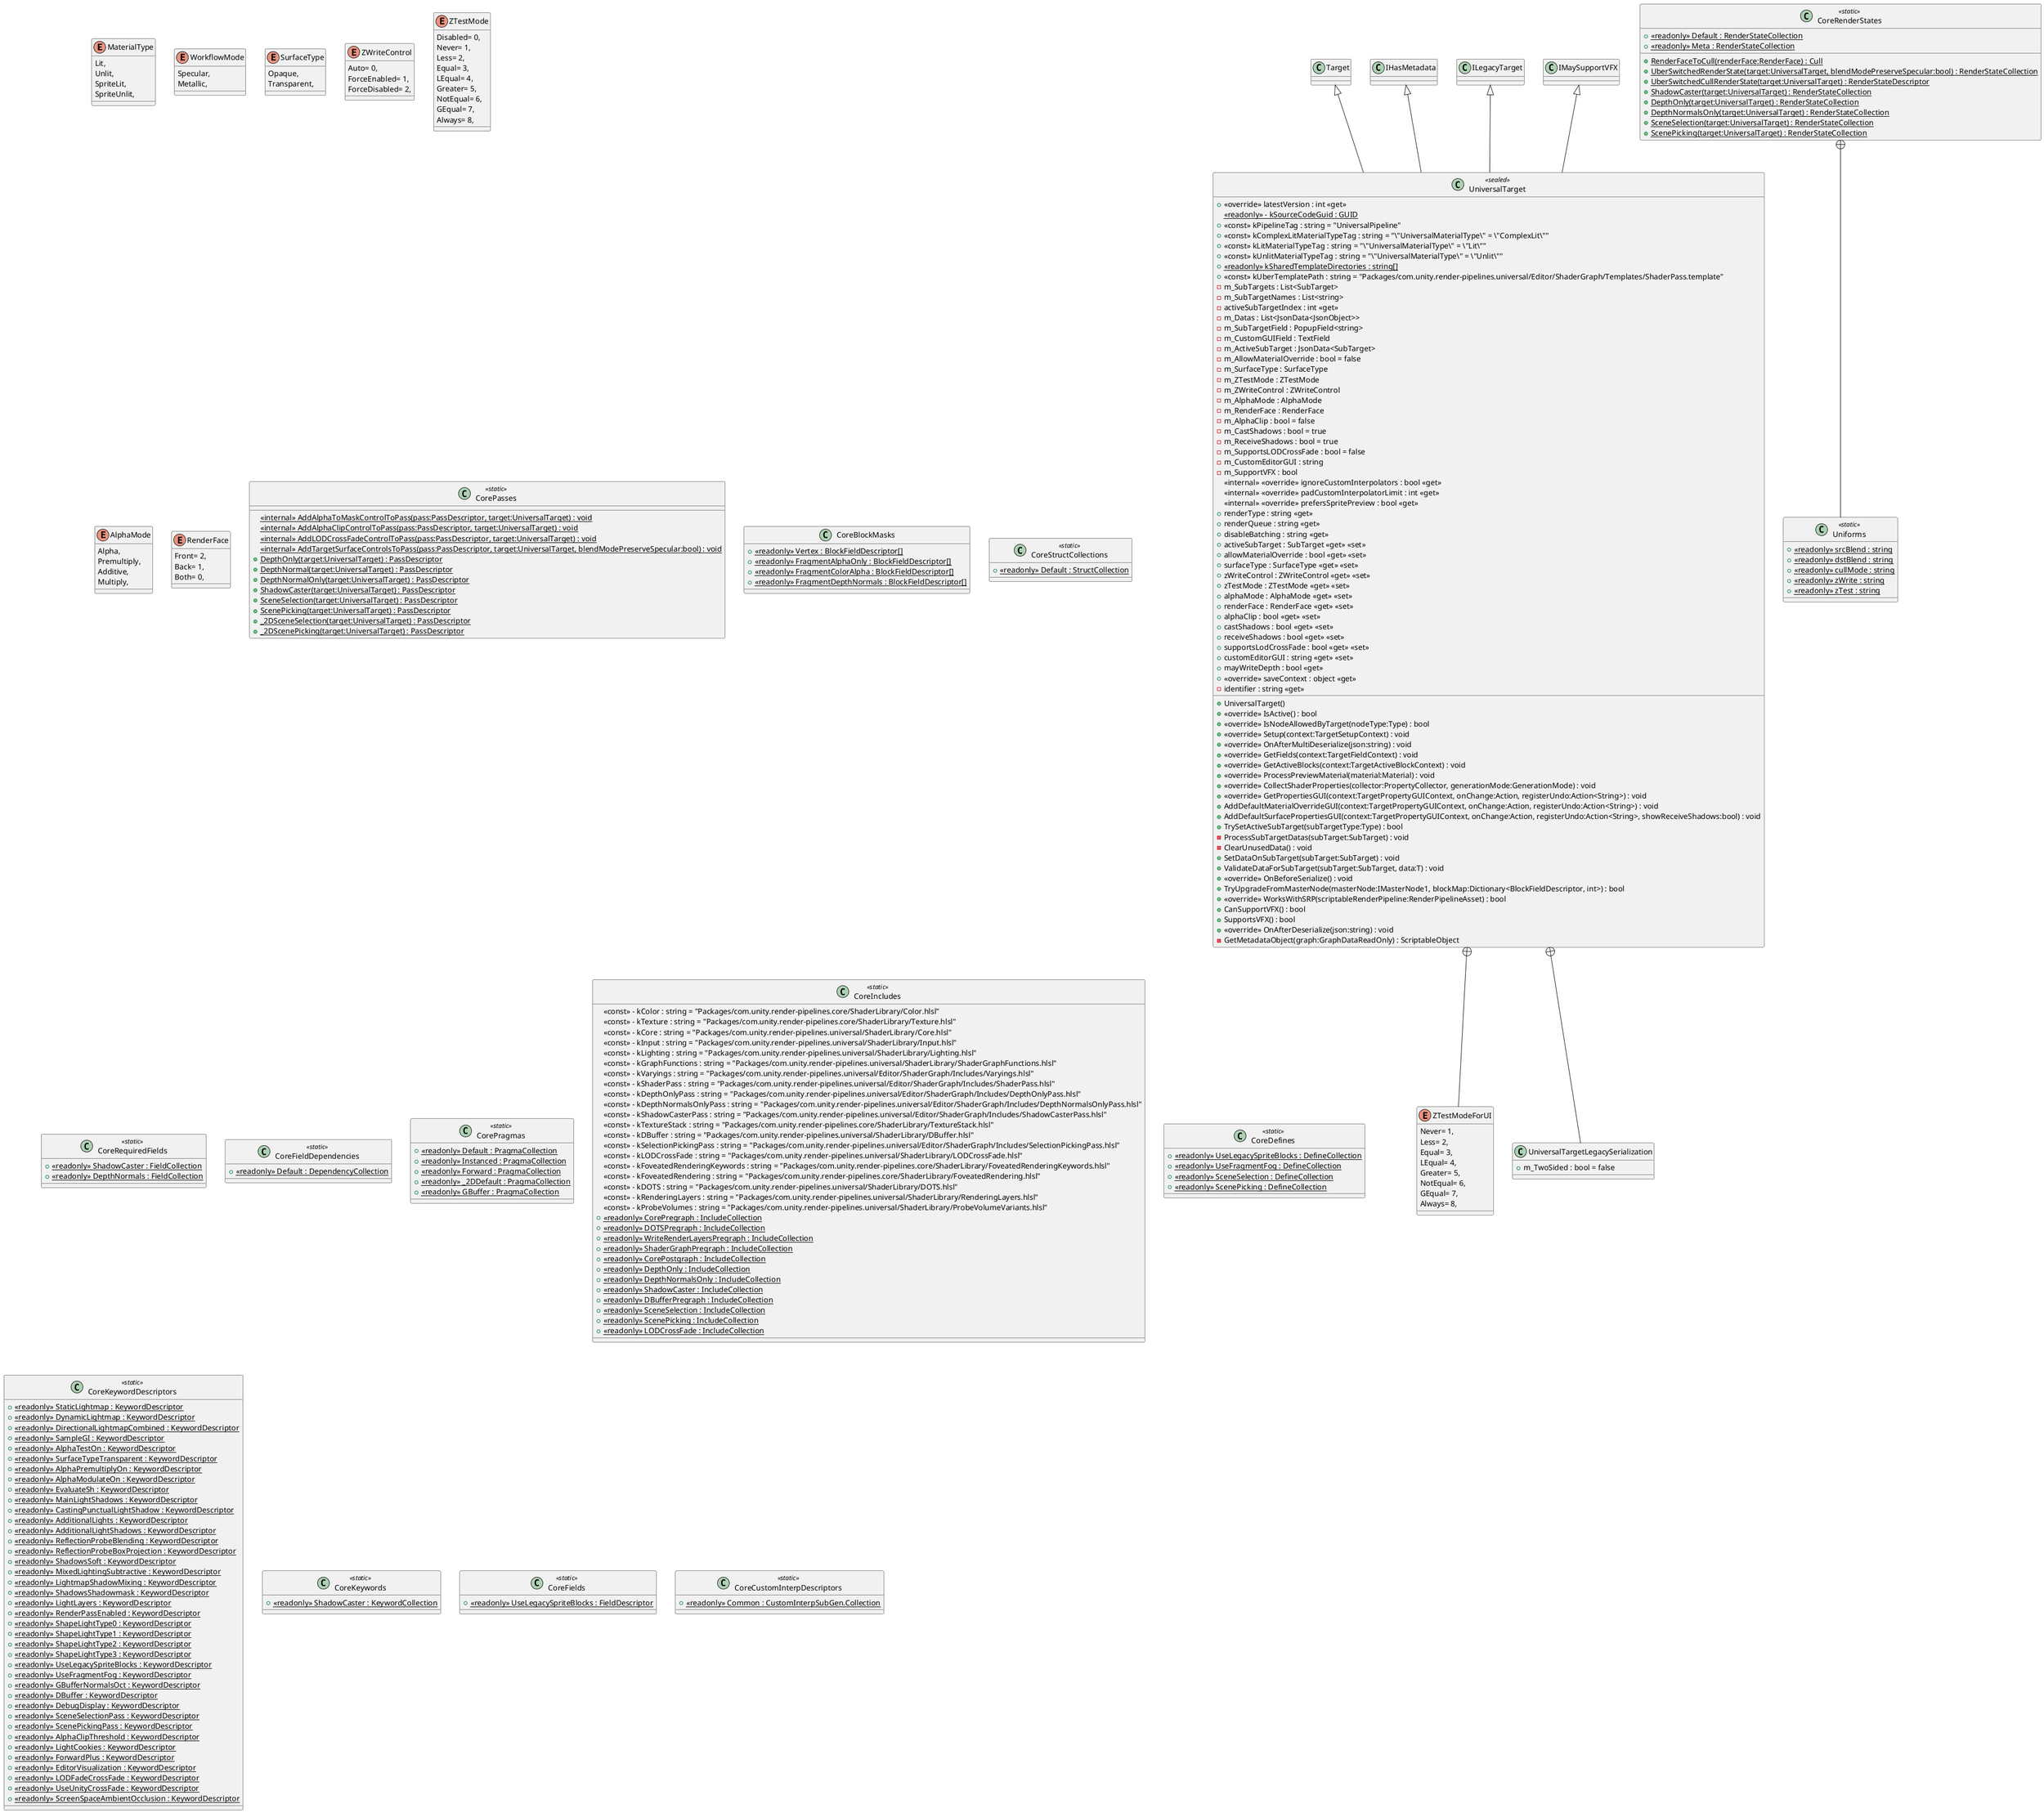 @startuml
enum MaterialType {
    Lit,
    Unlit,
    SpriteLit,
    SpriteUnlit,
}
enum WorkflowMode {
    Specular,
    Metallic,
}
enum SurfaceType {
    Opaque,
    Transparent,
}
enum ZWriteControl {
    Auto= 0,
    ForceEnabled= 1,
    ForceDisabled= 2,
}
enum ZTestMode {
    Disabled= 0,
    Never= 1,
    Less= 2,
    Equal= 3,
    LEqual= 4,
    Greater= 5,
    NotEqual= 6,
    GEqual= 7,
    Always= 8,
}
enum AlphaMode {
    Alpha,
    Premultiply,
    Additive,
    Multiply,
}
enum RenderFace {
    Front= 2,
    Back= 1,
    Both= 0,
}
class UniversalTarget <<sealed>> {
    + <<override>> latestVersion : int <<get>>
    {static} <<readonly>> - kSourceCodeGuid : GUID
    + <<const>> kPipelineTag : string = "UniversalPipeline"
    + <<const>> kComplexLitMaterialTypeTag : string = "\"UniversalMaterialType\" = \"ComplexLit\""
    + <<const>> kLitMaterialTypeTag : string = "\"UniversalMaterialType\" = \"Lit\""
    + <<const>> kUnlitMaterialTypeTag : string = "\"UniversalMaterialType\" = \"Unlit\""
    + {static} <<readonly>> kSharedTemplateDirectories : string[]
    + <<const>> kUberTemplatePath : string = "Packages/com.unity.render-pipelines.universal/Editor/ShaderGraph/Templates/ShaderPass.template"
    - m_SubTargets : List<SubTarget>
    - m_SubTargetNames : List<string>
    - activeSubTargetIndex : int <<get>>
    - m_Datas : List<JsonData<JsonObject>>
    - m_SubTargetField : PopupField<string>
    - m_CustomGUIField : TextField
    - m_ActiveSubTarget : JsonData<SubTarget>
    - m_AllowMaterialOverride : bool = false
    - m_SurfaceType : SurfaceType
    - m_ZTestMode : ZTestMode
    - m_ZWriteControl : ZWriteControl
    - m_AlphaMode : AlphaMode
    - m_RenderFace : RenderFace
    - m_AlphaClip : bool = false
    - m_CastShadows : bool = true
    - m_ReceiveShadows : bool = true
    - m_SupportsLODCrossFade : bool = false
    - m_CustomEditorGUI : string
    - m_SupportVFX : bool
    <<internal>> <<override>> ignoreCustomInterpolators : bool <<get>>
    <<internal>> <<override>> padCustomInterpolatorLimit : int <<get>>
    <<internal>> <<override>> prefersSpritePreview : bool <<get>>
    + UniversalTarget()
    + renderType : string <<get>>
    + renderQueue : string <<get>>
    + disableBatching : string <<get>>
    + activeSubTarget : SubTarget <<get>> <<set>>
    + allowMaterialOverride : bool <<get>> <<set>>
    + surfaceType : SurfaceType <<get>> <<set>>
    + zWriteControl : ZWriteControl <<get>> <<set>>
    + zTestMode : ZTestMode <<get>> <<set>>
    + alphaMode : AlphaMode <<get>> <<set>>
    + renderFace : RenderFace <<get>> <<set>>
    + alphaClip : bool <<get>> <<set>>
    + castShadows : bool <<get>> <<set>>
    + receiveShadows : bool <<get>> <<set>>
    + supportsLodCrossFade : bool <<get>> <<set>>
    + customEditorGUI : string <<get>> <<set>>
    + mayWriteDepth : bool <<get>>
    + <<override>> IsActive() : bool
    + <<override>> IsNodeAllowedByTarget(nodeType:Type) : bool
    + <<override>> Setup(context:TargetSetupContext) : void
    + <<override>> OnAfterMultiDeserialize(json:string) : void
    + <<override>> GetFields(context:TargetFieldContext) : void
    + <<override>> GetActiveBlocks(context:TargetActiveBlockContext) : void
    + <<override>> ProcessPreviewMaterial(material:Material) : void
    + <<override>> saveContext : object <<get>>
    + <<override>> CollectShaderProperties(collector:PropertyCollector, generationMode:GenerationMode) : void
    + <<override>> GetPropertiesGUI(context:TargetPropertyGUIContext, onChange:Action, registerUndo:Action<String>) : void
    + AddDefaultMaterialOverrideGUI(context:TargetPropertyGUIContext, onChange:Action, registerUndo:Action<String>) : void
    + AddDefaultSurfacePropertiesGUI(context:TargetPropertyGUIContext, onChange:Action, registerUndo:Action<String>, showReceiveShadows:bool) : void
    + TrySetActiveSubTarget(subTargetType:Type) : bool
    - ProcessSubTargetDatas(subTarget:SubTarget) : void
    - ClearUnusedData() : void
    + SetDataOnSubTarget(subTarget:SubTarget) : void
    + ValidateDataForSubTarget(subTarget:SubTarget, data:T) : void
    + <<override>> OnBeforeSerialize() : void
    + TryUpgradeFromMasterNode(masterNode:IMasterNode1, blockMap:Dictionary<BlockFieldDescriptor, int>) : bool
    + <<override>> WorksWithSRP(scriptableRenderPipeline:RenderPipelineAsset) : bool
    + CanSupportVFX() : bool
    + SupportsVFX() : bool
    + <<override>> OnAfterDeserialize(json:string) : void
    - identifier : string <<get>>
    - GetMetadataObject(graph:GraphDataReadOnly) : ScriptableObject
}
class CorePasses <<static>> {
    <<internal>> {static} AddAlphaToMaskControlToPass(pass:PassDescriptor, target:UniversalTarget) : void
    <<internal>> {static} AddAlphaClipControlToPass(pass:PassDescriptor, target:UniversalTarget) : void
    <<internal>> {static} AddLODCrossFadeControlToPass(pass:PassDescriptor, target:UniversalTarget) : void
    <<internal>> {static} AddTargetSurfaceControlsToPass(pass:PassDescriptor, target:UniversalTarget, blendModePreserveSpecular:bool) : void
    + {static} DepthOnly(target:UniversalTarget) : PassDescriptor
    + {static} DepthNormal(target:UniversalTarget) : PassDescriptor
    + {static} DepthNormalOnly(target:UniversalTarget) : PassDescriptor
    + {static} ShadowCaster(target:UniversalTarget) : PassDescriptor
    + {static} SceneSelection(target:UniversalTarget) : PassDescriptor
    + {static} ScenePicking(target:UniversalTarget) : PassDescriptor
    + {static} _2DSceneSelection(target:UniversalTarget) : PassDescriptor
    + {static} _2DScenePicking(target:UniversalTarget) : PassDescriptor
}
class CoreBlockMasks {
    + {static} <<readonly>> Vertex : BlockFieldDescriptor[]
    + {static} <<readonly>> FragmentAlphaOnly : BlockFieldDescriptor[]
    + {static} <<readonly>> FragmentColorAlpha : BlockFieldDescriptor[]
    + {static} <<readonly>> FragmentDepthNormals : BlockFieldDescriptor[]
}
class CoreStructCollections <<static>> {
    + {static} <<readonly>> Default : StructCollection
}
class CoreRequiredFields <<static>> {
    + {static} <<readonly>> ShadowCaster : FieldCollection
    + {static} <<readonly>> DepthNormals : FieldCollection
}
class CoreFieldDependencies <<static>> {
    + {static} <<readonly>> Default : DependencyCollection
}
class CoreRenderStates <<static>> {
    + {static} <<readonly>> Default : RenderStateCollection
    + {static} RenderFaceToCull(renderFace:RenderFace) : Cull
    + {static} UberSwitchedRenderState(target:UniversalTarget, blendModePreserveSpecular:bool) : RenderStateCollection
    + {static} <<readonly>> Meta : RenderStateCollection
    + {static} UberSwitchedCullRenderState(target:UniversalTarget) : RenderStateDescriptor
    + {static} ShadowCaster(target:UniversalTarget) : RenderStateCollection
    + {static} DepthOnly(target:UniversalTarget) : RenderStateCollection
    + {static} DepthNormalsOnly(target:UniversalTarget) : RenderStateCollection
    + {static} SceneSelection(target:UniversalTarget) : RenderStateCollection
    + {static} ScenePicking(target:UniversalTarget) : RenderStateCollection
}
class CorePragmas <<static>> {
    + {static} <<readonly>> Default : PragmaCollection
    + {static} <<readonly>> Instanced : PragmaCollection
    + {static} <<readonly>> Forward : PragmaCollection
    + {static} <<readonly>> _2DDefault : PragmaCollection
    + {static} <<readonly>> GBuffer : PragmaCollection
}
class CoreIncludes <<static>> {
    <<const>> - kColor : string = "Packages/com.unity.render-pipelines.core/ShaderLibrary/Color.hlsl"
    <<const>> - kTexture : string = "Packages/com.unity.render-pipelines.core/ShaderLibrary/Texture.hlsl"
    <<const>> - kCore : string = "Packages/com.unity.render-pipelines.universal/ShaderLibrary/Core.hlsl"
    <<const>> - kInput : string = "Packages/com.unity.render-pipelines.universal/ShaderLibrary/Input.hlsl"
    <<const>> - kLighting : string = "Packages/com.unity.render-pipelines.universal/ShaderLibrary/Lighting.hlsl"
    <<const>> - kGraphFunctions : string = "Packages/com.unity.render-pipelines.universal/ShaderLibrary/ShaderGraphFunctions.hlsl"
    <<const>> - kVaryings : string = "Packages/com.unity.render-pipelines.universal/Editor/ShaderGraph/Includes/Varyings.hlsl"
    <<const>> - kShaderPass : string = "Packages/com.unity.render-pipelines.universal/Editor/ShaderGraph/Includes/ShaderPass.hlsl"
    <<const>> - kDepthOnlyPass : string = "Packages/com.unity.render-pipelines.universal/Editor/ShaderGraph/Includes/DepthOnlyPass.hlsl"
    <<const>> - kDepthNormalsOnlyPass : string = "Packages/com.unity.render-pipelines.universal/Editor/ShaderGraph/Includes/DepthNormalsOnlyPass.hlsl"
    <<const>> - kShadowCasterPass : string = "Packages/com.unity.render-pipelines.universal/Editor/ShaderGraph/Includes/ShadowCasterPass.hlsl"
    <<const>> - kTextureStack : string = "Packages/com.unity.render-pipelines.core/ShaderLibrary/TextureStack.hlsl"
    <<const>> - kDBuffer : string = "Packages/com.unity.render-pipelines.universal/ShaderLibrary/DBuffer.hlsl"
    <<const>> - kSelectionPickingPass : string = "Packages/com.unity.render-pipelines.universal/Editor/ShaderGraph/Includes/SelectionPickingPass.hlsl"
    <<const>> - kLODCrossFade : string = "Packages/com.unity.render-pipelines.universal/ShaderLibrary/LODCrossFade.hlsl"
    <<const>> - kFoveatedRenderingKeywords : string = "Packages/com.unity.render-pipelines.core/ShaderLibrary/FoveatedRenderingKeywords.hlsl"
    <<const>> - kFoveatedRendering : string = "Packages/com.unity.render-pipelines.core/ShaderLibrary/FoveatedRendering.hlsl"
    <<const>> - kDOTS : string = "Packages/com.unity.render-pipelines.universal/ShaderLibrary/DOTS.hlsl"
    <<const>> - kRenderingLayers : string = "Packages/com.unity.render-pipelines.universal/ShaderLibrary/RenderingLayers.hlsl"
    <<const>> - kProbeVolumes : string = "Packages/com.unity.render-pipelines.universal/ShaderLibrary/ProbeVolumeVariants.hlsl"
    + {static} <<readonly>> CorePregraph : IncludeCollection
    + {static} <<readonly>> DOTSPregraph : IncludeCollection
    + {static} <<readonly>> WriteRenderLayersPregraph : IncludeCollection
    + {static} <<readonly>> ShaderGraphPregraph : IncludeCollection
    + {static} <<readonly>> CorePostgraph : IncludeCollection
    + {static} <<readonly>> DepthOnly : IncludeCollection
    + {static} <<readonly>> DepthNormalsOnly : IncludeCollection
    + {static} <<readonly>> ShadowCaster : IncludeCollection
    + {static} <<readonly>> DBufferPregraph : IncludeCollection
    + {static} <<readonly>> SceneSelection : IncludeCollection
    + {static} <<readonly>> ScenePicking : IncludeCollection
    + {static} <<readonly>> LODCrossFade : IncludeCollection
}
class CoreDefines <<static>> {
    + {static} <<readonly>> UseLegacySpriteBlocks : DefineCollection
    + {static} <<readonly>> UseFragmentFog : DefineCollection
    + {static} <<readonly>> SceneSelection : DefineCollection
    + {static} <<readonly>> ScenePicking : DefineCollection
}
class CoreKeywordDescriptors <<static>> {
    + {static} <<readonly>> StaticLightmap : KeywordDescriptor
    + {static} <<readonly>> DynamicLightmap : KeywordDescriptor
    + {static} <<readonly>> DirectionalLightmapCombined : KeywordDescriptor
    + {static} <<readonly>> SampleGI : KeywordDescriptor
    + {static} <<readonly>> AlphaTestOn : KeywordDescriptor
    + {static} <<readonly>> SurfaceTypeTransparent : KeywordDescriptor
    + {static} <<readonly>> AlphaPremultiplyOn : KeywordDescriptor
    + {static} <<readonly>> AlphaModulateOn : KeywordDescriptor
    + {static} <<readonly>> EvaluateSh : KeywordDescriptor
    + {static} <<readonly>> MainLightShadows : KeywordDescriptor
    + {static} <<readonly>> CastingPunctualLightShadow : KeywordDescriptor
    + {static} <<readonly>> AdditionalLights : KeywordDescriptor
    + {static} <<readonly>> AdditionalLightShadows : KeywordDescriptor
    + {static} <<readonly>> ReflectionProbeBlending : KeywordDescriptor
    + {static} <<readonly>> ReflectionProbeBoxProjection : KeywordDescriptor
    + {static} <<readonly>> ShadowsSoft : KeywordDescriptor
    + {static} <<readonly>> MixedLightingSubtractive : KeywordDescriptor
    + {static} <<readonly>> LightmapShadowMixing : KeywordDescriptor
    + {static} <<readonly>> ShadowsShadowmask : KeywordDescriptor
    + {static} <<readonly>> LightLayers : KeywordDescriptor
    + {static} <<readonly>> RenderPassEnabled : KeywordDescriptor
    + {static} <<readonly>> ShapeLightType0 : KeywordDescriptor
    + {static} <<readonly>> ShapeLightType1 : KeywordDescriptor
    + {static} <<readonly>> ShapeLightType2 : KeywordDescriptor
    + {static} <<readonly>> ShapeLightType3 : KeywordDescriptor
    + {static} <<readonly>> UseLegacySpriteBlocks : KeywordDescriptor
    + {static} <<readonly>> UseFragmentFog : KeywordDescriptor
    + {static} <<readonly>> GBufferNormalsOct : KeywordDescriptor
    + {static} <<readonly>> DBuffer : KeywordDescriptor
    + {static} <<readonly>> DebugDisplay : KeywordDescriptor
    + {static} <<readonly>> SceneSelectionPass : KeywordDescriptor
    + {static} <<readonly>> ScenePickingPass : KeywordDescriptor
    + {static} <<readonly>> AlphaClipThreshold : KeywordDescriptor
    + {static} <<readonly>> LightCookies : KeywordDescriptor
    + {static} <<readonly>> ForwardPlus : KeywordDescriptor
    + {static} <<readonly>> EditorVisualization : KeywordDescriptor
    + {static} <<readonly>> LODFadeCrossFade : KeywordDescriptor
    + {static} <<readonly>> UseUnityCrossFade : KeywordDescriptor
    + {static} <<readonly>> ScreenSpaceAmbientOcclusion : KeywordDescriptor
}
class CoreKeywords <<static>> {
    + {static} <<readonly>> ShadowCaster : KeywordCollection
}
class CoreFields <<static>> {
    + {static} <<readonly>> UseLegacySpriteBlocks : FieldDescriptor
}
class CoreCustomInterpDescriptors <<static>> {
    + {static} <<readonly>> Common : CustomInterpSubGen.Collection
}
enum ZTestModeForUI {
    Never= 1,
    Less= 2,
    Equal= 3,
    LEqual= 4,
    Greater= 5,
    NotEqual= 6,
    GEqual= 7,
    Always= 8,
}
class UniversalTargetLegacySerialization {
    + m_TwoSided : bool = false
}
class Uniforms <<static>> {
    + {static} <<readonly>> srcBlend : string
    + {static} <<readonly>> dstBlend : string
    + {static} <<readonly>> cullMode : string
    + {static} <<readonly>> zWrite : string
    + {static} <<readonly>> zTest : string
}
Target <|-- UniversalTarget
IHasMetadata <|-- UniversalTarget
ILegacyTarget <|-- UniversalTarget
IMaySupportVFX <|-- UniversalTarget
UniversalTarget +-- ZTestModeForUI
UniversalTarget +-- UniversalTargetLegacySerialization
CoreRenderStates +-- Uniforms
@enduml

